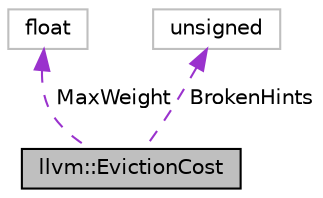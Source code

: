 digraph "llvm::EvictionCost"
{
 // LATEX_PDF_SIZE
  bgcolor="transparent";
  edge [fontname="Helvetica",fontsize="10",labelfontname="Helvetica",labelfontsize="10"];
  node [fontname="Helvetica",fontsize="10",shape=record];
  Node1 [label="llvm::EvictionCost",height=0.2,width=0.4,color="black", fillcolor="grey75", style="filled", fontcolor="black",tooltip="Cost of evicting interference - used by default advisor, and the eviction chain heuristic in RegAlloc..."];
  Node2 -> Node1 [dir="back",color="darkorchid3",fontsize="10",style="dashed",label=" MaxWeight" ,fontname="Helvetica"];
  Node2 [label="float",height=0.2,width=0.4,color="grey75",tooltip=" "];
  Node3 -> Node1 [dir="back",color="darkorchid3",fontsize="10",style="dashed",label=" BrokenHints" ,fontname="Helvetica"];
  Node3 [label="unsigned",height=0.2,width=0.4,color="grey75",tooltip=" "];
}
